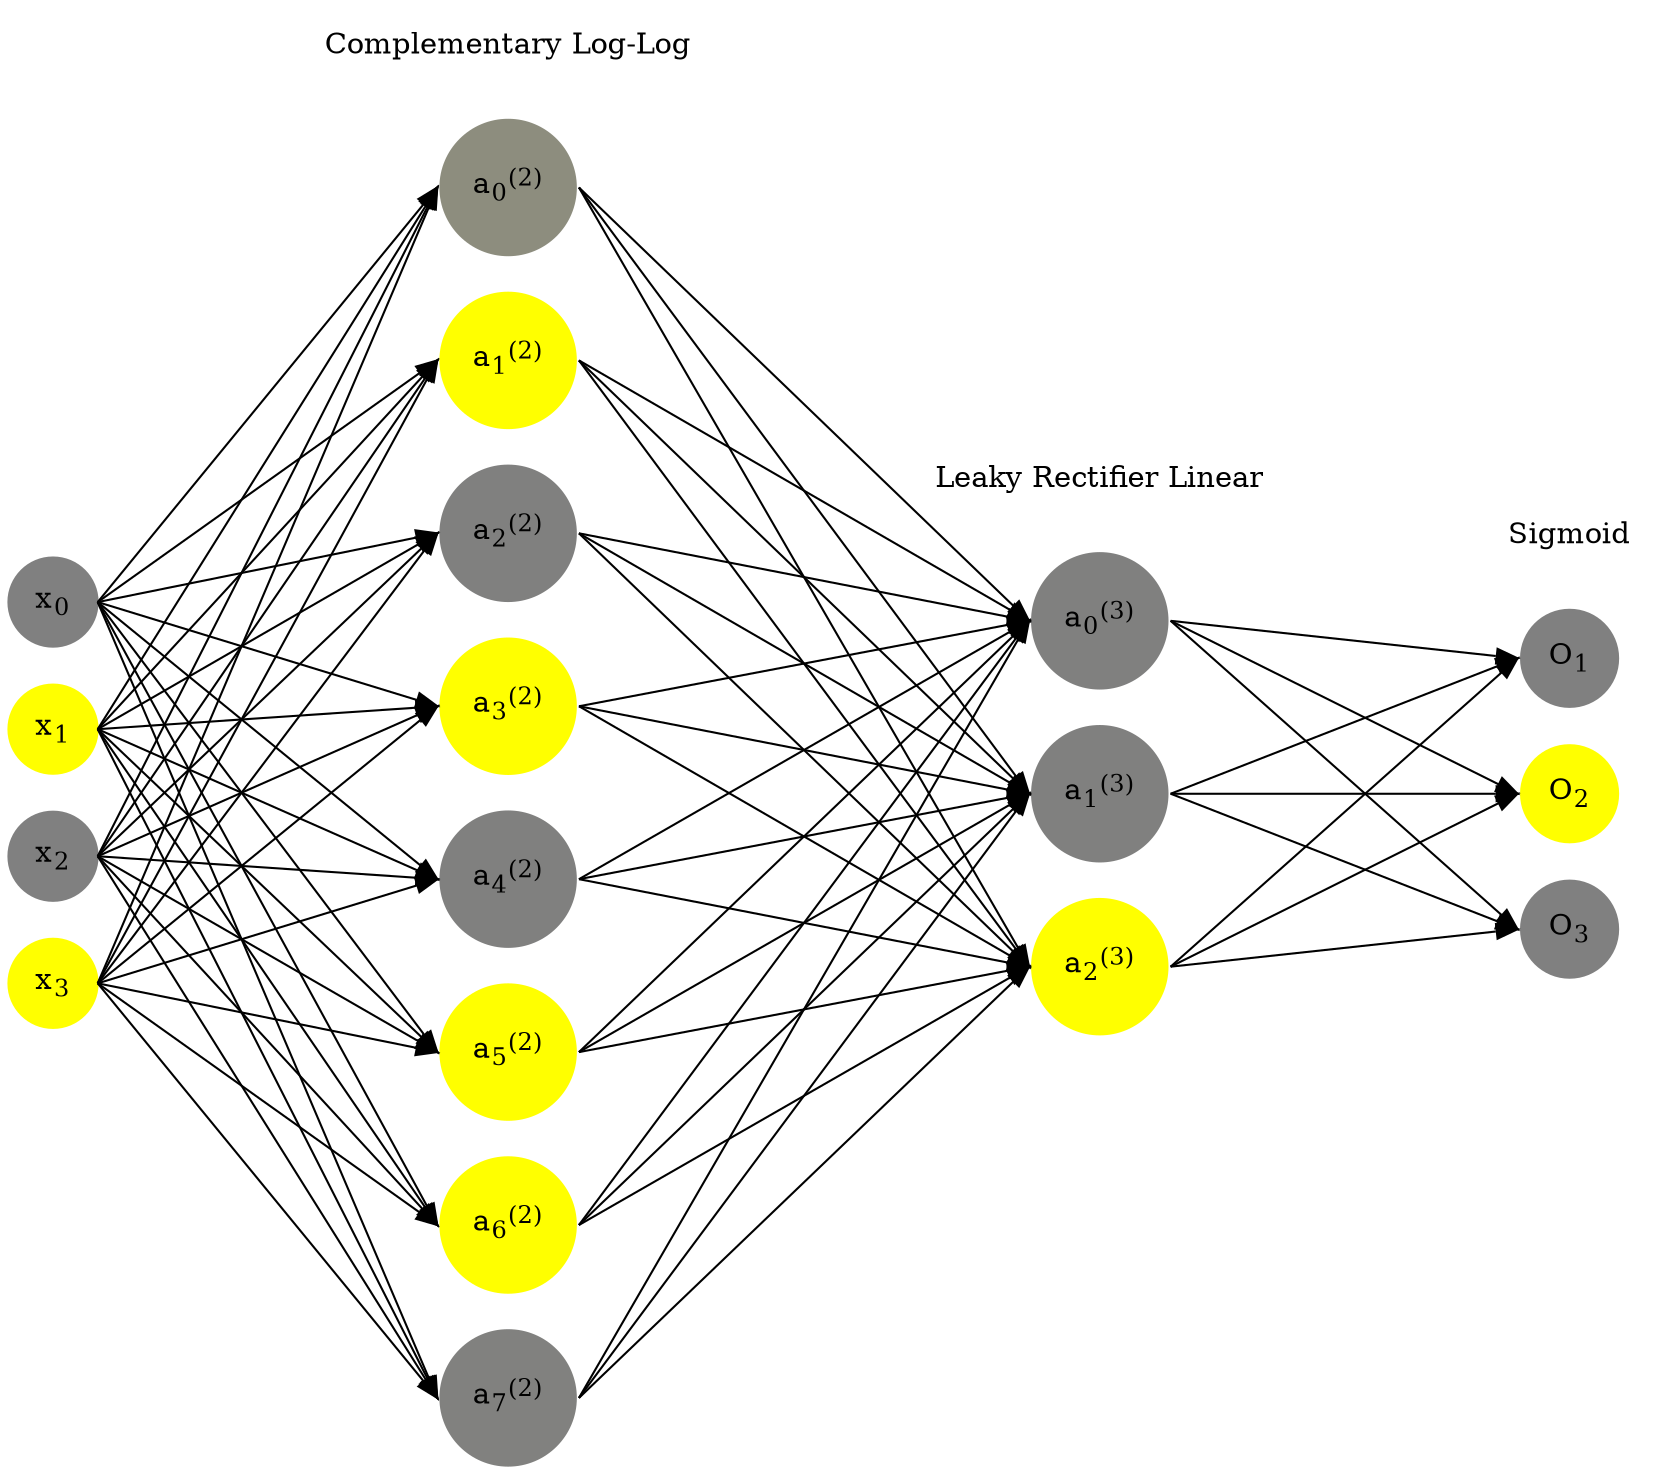 digraph G {
	rankdir = LR;
	splines=false;
	edge[style=invis];
	ranksep= 1.4;
	{
	node [shape=circle, color="0.1667, 0.0, 0.5", style=filled, fillcolor="0.1667, 0.0, 0.5"];
	x0 [label=<x<sub>0</sub>>];
	}
	{
	node [shape=circle, color="0.1667, 1.0, 1.0", style=filled, fillcolor="0.1667, 1.0, 1.0"];
	x1 [label=<x<sub>1</sub>>];
	}
	{
	node [shape=circle, color="0.1667, 0.0, 0.5", style=filled, fillcolor="0.1667, 0.0, 0.5"];
	x2 [label=<x<sub>2</sub>>];
	}
	{
	node [shape=circle, color="0.1667, 1.0, 1.0", style=filled, fillcolor="0.1667, 1.0, 1.0"];
	x3 [label=<x<sub>3</sub>>];
	}
	{
	node [shape=circle, color="0.1667, 0.107272, 0.553636", style=filled, fillcolor="0.1667, 0.107272, 0.553636"];
	a02 [label=<a<sub>0</sub><sup>(2)</sup>>];
	}
	{
	node [shape=circle, color="0.1667, 1.000000, 1.000000", style=filled, fillcolor="0.1667, 1.000000, 1.000000"];
	a12 [label=<a<sub>1</sub><sup>(2)</sup>>];
	}
	{
	node [shape=circle, color="0.1667, 0.005100, 0.502550", style=filled, fillcolor="0.1667, 0.005100, 0.502550"];
	a22 [label=<a<sub>2</sub><sup>(2)</sup>>];
	}
	{
	node [shape=circle, color="0.1667, 1.000000, 1.000000", style=filled, fillcolor="0.1667, 1.000000, 1.000000"];
	a32 [label=<a<sub>3</sub><sup>(2)</sup>>];
	}
	{
	node [shape=circle, color="0.1667, 0.001340, 0.500670", style=filled, fillcolor="0.1667, 0.001340, 0.500670"];
	a42 [label=<a<sub>4</sub><sup>(2)</sup>>];
	}
	{
	node [shape=circle, color="0.1667, 0.999989, 0.999994", style=filled, fillcolor="0.1667, 0.999989, 0.999994"];
	a52 [label=<a<sub>5</sub><sup>(2)</sup>>];
	}
	{
	node [shape=circle, color="0.1667, 1.000000, 1.000000", style=filled, fillcolor="0.1667, 1.000000, 1.000000"];
	a62 [label=<a<sub>6</sub><sup>(2)</sup>>];
	}
	{
	node [shape=circle, color="0.1667, 0.008622, 0.504311", style=filled, fillcolor="0.1667, 0.008622, 0.504311"];
	a72 [label=<a<sub>7</sub><sup>(2)</sup>>];
	}
	{
	node [shape=circle, color="0.1667, 0.003894, 0.501947", style=filled, fillcolor="0.1667, 0.003894, 0.501947"];
	a03 [label=<a<sub>0</sub><sup>(3)</sup>>];
	}
	{
	node [shape=circle, color="0.1667, 0.007373, 0.503687", style=filled, fillcolor="0.1667, 0.007373, 0.503687"];
	a13 [label=<a<sub>1</sub><sup>(3)</sup>>];
	}
	{
	node [shape=circle, color="0.1667, 2.852727, 1.926363", style=filled, fillcolor="0.1667, 2.852727, 1.926363"];
	a23 [label=<a<sub>2</sub><sup>(3)</sup>>];
	}
	{
	node [shape=circle, color="0.1667, 0.0, 0.5", style=filled, fillcolor="0.1667, 0.0, 0.5"];
	O1 [label=<O<sub>1</sub>>];
	}
	{
	node [shape=circle, color="0.1667, 1.0, 1.0", style=filled, fillcolor="0.1667, 1.0, 1.0"];
	O2 [label=<O<sub>2</sub>>];
	}
	{
	node [shape=circle, color="0.1667, 0.0, 0.5", style=filled, fillcolor="0.1667, 0.0, 0.5"];
	O3 [label=<O<sub>3</sub>>];
	}
	{
	rank=same;
	x0->x1->x2->x3;
	}
	{
	rank=same;
	a02->a12->a22->a32->a42->a52->a62->a72;
	}
	{
	rank=same;
	a03->a13->a23;
	}
	{
	rank=same;
	O1->O2->O3;
	}
	l1 [shape=plaintext,label="Complementary Log-Log"];
	l1->a02;
	{rank=same; l1;a02};
	l2 [shape=plaintext,label="Leaky Rectifier Linear"];
	l2->a03;
	{rank=same; l2;a03};
	l3 [shape=plaintext,label="Sigmoid"];
	l3->O1;
	{rank=same; l3;O1};
edge[style=solid, tailport=e, headport=w];
	{x0;x1;x2;x3} -> {a02;a12;a22;a32;a42;a52;a62;a72};
	{a02;a12;a22;a32;a42;a52;a62;a72} -> {a03;a13;a23};
	{a03;a13;a23} -> {O1,O2,O3};
}